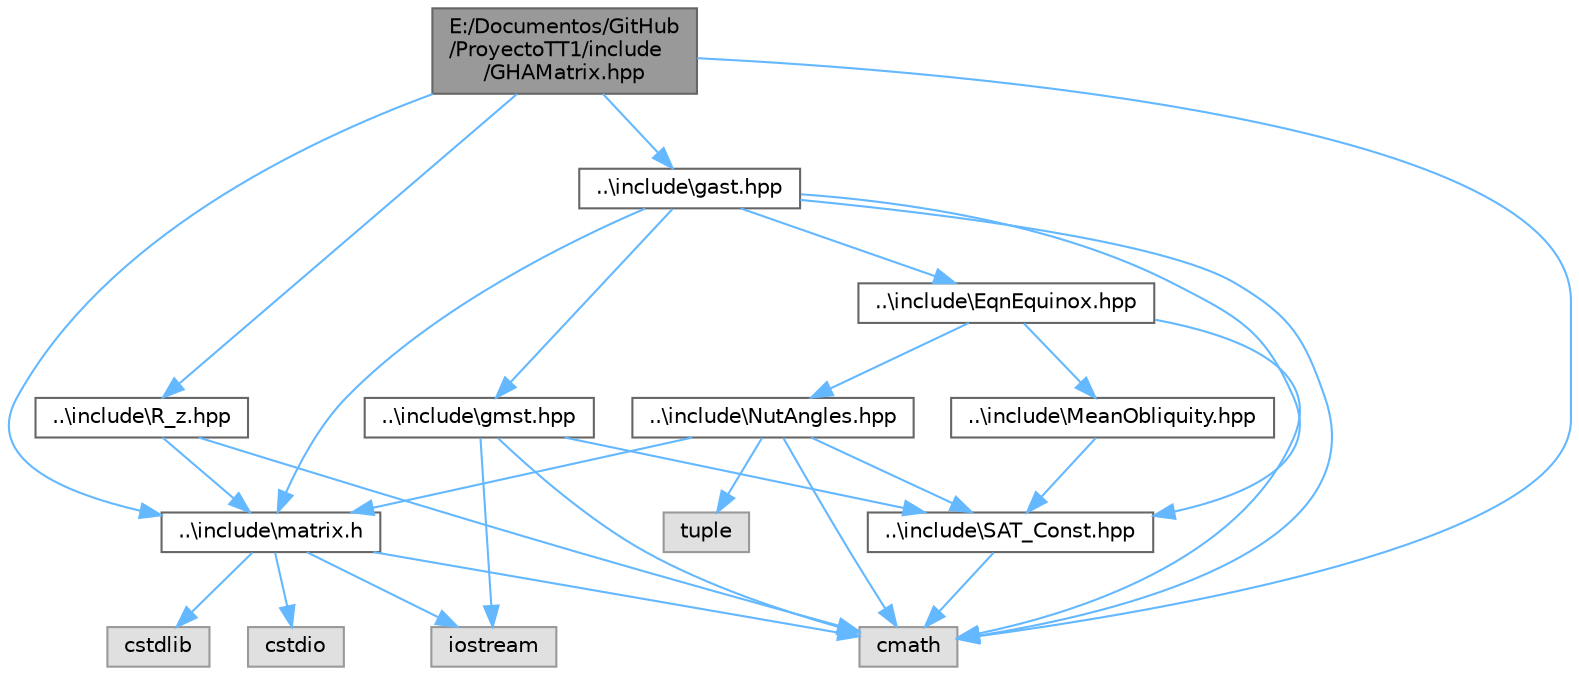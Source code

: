 digraph "E:/Documentos/GitHub/ProyectoTT1/include/GHAMatrix.hpp"
{
 // LATEX_PDF_SIZE
  bgcolor="transparent";
  edge [fontname=Helvetica,fontsize=10,labelfontname=Helvetica,labelfontsize=10];
  node [fontname=Helvetica,fontsize=10,shape=box,height=0.2,width=0.4];
  Node1 [id="Node000001",label="E:/Documentos/GitHub\l/ProyectoTT1/include\l/GHAMatrix.hpp",height=0.2,width=0.4,color="gray40", fillcolor="grey60", style="filled", fontcolor="black",tooltip="Este archivo de cabecera contiene una implementación de la función GHAMatrix."];
  Node1 -> Node2 [id="edge28_Node000001_Node000002",color="steelblue1",style="solid",tooltip=" "];
  Node2 [id="Node000002",label="cmath",height=0.2,width=0.4,color="grey60", fillcolor="#E0E0E0", style="filled",tooltip=" "];
  Node1 -> Node3 [id="edge29_Node000001_Node000003",color="steelblue1",style="solid",tooltip=" "];
  Node3 [id="Node000003",label="..\\include\\matrix.h",height=0.2,width=0.4,color="grey40", fillcolor="white", style="filled",URL="$matrix_8h.html",tooltip="Este archivo de cabecera contiene una implementación de una clase que representa una matriz."];
  Node3 -> Node4 [id="edge30_Node000003_Node000004",color="steelblue1",style="solid",tooltip=" "];
  Node4 [id="Node000004",label="cstdio",height=0.2,width=0.4,color="grey60", fillcolor="#E0E0E0", style="filled",tooltip=" "];
  Node3 -> Node5 [id="edge31_Node000003_Node000005",color="steelblue1",style="solid",tooltip=" "];
  Node5 [id="Node000005",label="cstdlib",height=0.2,width=0.4,color="grey60", fillcolor="#E0E0E0", style="filled",tooltip=" "];
  Node3 -> Node2 [id="edge32_Node000003_Node000002",color="steelblue1",style="solid",tooltip=" "];
  Node3 -> Node6 [id="edge33_Node000003_Node000006",color="steelblue1",style="solid",tooltip=" "];
  Node6 [id="Node000006",label="iostream",height=0.2,width=0.4,color="grey60", fillcolor="#E0E0E0", style="filled",tooltip=" "];
  Node1 -> Node7 [id="edge34_Node000001_Node000007",color="steelblue1",style="solid",tooltip=" "];
  Node7 [id="Node000007",label="..\\include\\R_z.hpp",height=0.2,width=0.4,color="grey40", fillcolor="white", style="filled",URL="$_r__z_8hpp.html",tooltip="Este archivo de cabecera contiene una implementación de la función R_z."];
  Node7 -> Node2 [id="edge35_Node000007_Node000002",color="steelblue1",style="solid",tooltip=" "];
  Node7 -> Node3 [id="edge36_Node000007_Node000003",color="steelblue1",style="solid",tooltip=" "];
  Node1 -> Node8 [id="edge37_Node000001_Node000008",color="steelblue1",style="solid",tooltip=" "];
  Node8 [id="Node000008",label="..\\include\\gast.hpp",height=0.2,width=0.4,color="grey40", fillcolor="white", style="filled",URL="$gast_8hpp.html",tooltip="Este archivo de cabecera contiene una implementación de la función gast."];
  Node8 -> Node2 [id="edge38_Node000008_Node000002",color="steelblue1",style="solid",tooltip=" "];
  Node8 -> Node3 [id="edge39_Node000008_Node000003",color="steelblue1",style="solid",tooltip=" "];
  Node8 -> Node9 [id="edge40_Node000008_Node000009",color="steelblue1",style="solid",tooltip=" "];
  Node9 [id="Node000009",label="..\\include\\gmst.hpp",height=0.2,width=0.4,color="grey40", fillcolor="white", style="filled",URL="$gmst_8hpp.html",tooltip="Este archivo de cabecera contiene una implementación de la función gmst."];
  Node9 -> Node2 [id="edge41_Node000009_Node000002",color="steelblue1",style="solid",tooltip=" "];
  Node9 -> Node6 [id="edge42_Node000009_Node000006",color="steelblue1",style="solid",tooltip=" "];
  Node9 -> Node10 [id="edge43_Node000009_Node000010",color="steelblue1",style="solid",tooltip=" "];
  Node10 [id="Node000010",label="..\\include\\SAT_Const.hpp",height=0.2,width=0.4,color="grey40", fillcolor="white", style="filled",URL="$_s_a_t___const_8hpp.html",tooltip="Este archivo de cabecera contiene una implementación de una clase que contiene diferentes constantes."];
  Node10 -> Node2 [id="edge44_Node000010_Node000002",color="steelblue1",style="solid",tooltip=" "];
  Node8 -> Node11 [id="edge45_Node000008_Node000011",color="steelblue1",style="solid",tooltip=" "];
  Node11 [id="Node000011",label="..\\include\\EqnEquinox.hpp",height=0.2,width=0.4,color="grey40", fillcolor="white", style="filled",URL="$_eqn_equinox_8hpp.html",tooltip="Este archivo de cabecera contiene una implementación de la función EqnEquinox."];
  Node11 -> Node2 [id="edge46_Node000011_Node000002",color="steelblue1",style="solid",tooltip=" "];
  Node11 -> Node12 [id="edge47_Node000011_Node000012",color="steelblue1",style="solid",tooltip=" "];
  Node12 [id="Node000012",label="..\\include\\NutAngles.hpp",height=0.2,width=0.4,color="grey40", fillcolor="white", style="filled",URL="$_nut_angles_8hpp.html",tooltip="Este archivo de cabecera contiene una implementación de la función NutAngles."];
  Node12 -> Node2 [id="edge48_Node000012_Node000002",color="steelblue1",style="solid",tooltip=" "];
  Node12 -> Node13 [id="edge49_Node000012_Node000013",color="steelblue1",style="solid",tooltip=" "];
  Node13 [id="Node000013",label="tuple",height=0.2,width=0.4,color="grey60", fillcolor="#E0E0E0", style="filled",tooltip=" "];
  Node12 -> Node3 [id="edge50_Node000012_Node000003",color="steelblue1",style="solid",tooltip=" "];
  Node12 -> Node10 [id="edge51_Node000012_Node000010",color="steelblue1",style="solid",tooltip=" "];
  Node11 -> Node14 [id="edge52_Node000011_Node000014",color="steelblue1",style="solid",tooltip=" "];
  Node14 [id="Node000014",label="..\\include\\MeanObliquity.hpp",height=0.2,width=0.4,color="grey40", fillcolor="white", style="filled",URL="$_mean_obliquity_8hpp.html",tooltip="Este archivo de cabecera contiene una implementación de la función MeanObliquity."];
  Node14 -> Node10 [id="edge53_Node000014_Node000010",color="steelblue1",style="solid",tooltip=" "];
  Node8 -> Node10 [id="edge54_Node000008_Node000010",color="steelblue1",style="solid",tooltip=" "];
}

